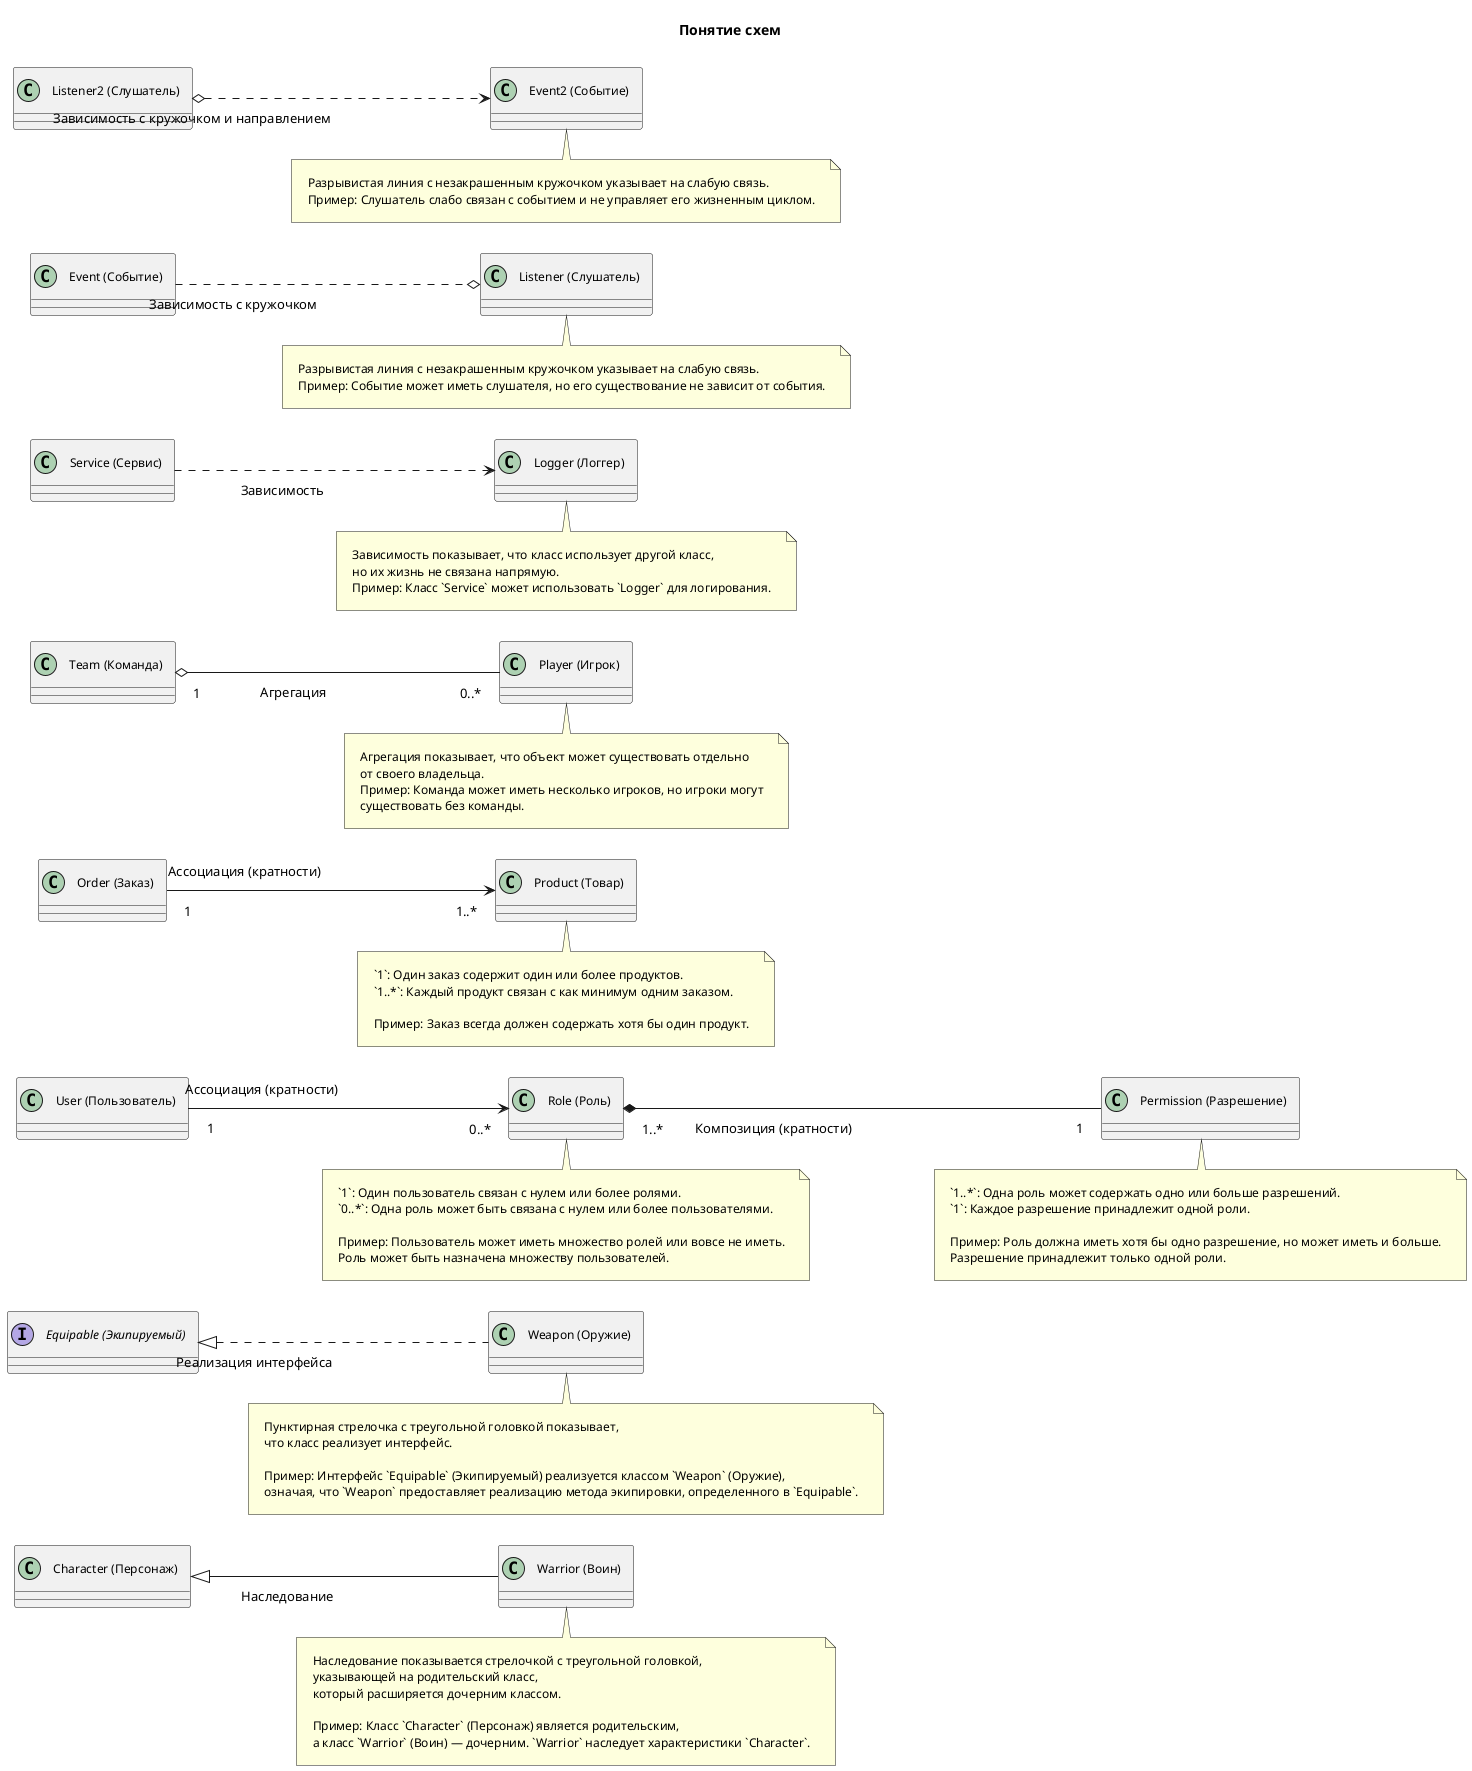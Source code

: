 @startuml
title Понятие схем

left to right direction

skinparam class {
  FontSize 12
  AttributeFontSize 12
  OperationFontSize 12
}
skinparam note {
  FontSize 12
}
skinparam arrow {
  Thickness 1
}
skinparam padding 10
skinparam linetype ortho
skinparam ranksep 50
skinparam nodesep 30

' -- Унаследование (наследование интерфейсов и классов) --
class Character as "Character (Персонаж)"
class Warrior as "Warrior (Воин)"

Character <|-- Warrior : Наследование
note bottom of Warrior : Наследование показывается стрелочкой с треугольной головкой,\nуказывающей на родительский класс,\nкоторый расширяется дочерним классом.\n\nПример: Класс `Character` (Персонаж) является родительским,\nа класс `Warrior` (Воин) — дочерним. `Warrior` наследует характеристики `Character`.

' -- Реализация интерфейса --
interface Equipable as "Equipable (Экипируемый)"
class Weapon as "Weapon (Оружие)"

Equipable <|.. Weapon : Реализация интерфейса
note bottom of Weapon : Пунктирная стрелочка с треугольной головкой показывает,\nчто класс реализует интерфейс.\n\nПример: Интерфейс `Equipable` (Экипируемый) реализуется классом `Weapon` (Оружие),\nозначая, что `Weapon` предоставляет реализацию метода экипировки, определенного в `Equipable`.

' -- Ассоциация с кратностями --
class User as "User (Пользователь)"
class Role as "Role (Роль)"

User "1" --> "0..*" Role : Ассоциация (кратности)
note bottom of Role : `1`: Один пользователь связан с нулем или более ролями.\n`0..*`: Одна роль может быть связана с нулем или более пользователями.\n\nПример: Пользователь может иметь множество ролей или вовсе не иметь.\nРоль может быть назначена множеству пользователей.

' -- Композиция с кратностями --
class Permission as "Permission (Разрешение)"
class Role as "Role (Роль)"

Role "1..*" *-- "1" Permission : Композиция (кратности)
note bottom of Permission : `1..*`: Одна роль может содержать одно или больше разрешений.\n`1`: Каждое разрешение принадлежит одной роли.\n\nПример: Роль должна иметь хотя бы одно разрешение, но может иметь и больше.\nРазрешение принадлежит только одной роли.

' -- Пример множественных зависимостей --
class Order as "Order (Заказ)"
class Product as "Product (Товар)"

Order "1" --> "1..*" Product : Ассоциация (кратности)
note bottom of Product : `1`: Один заказ содержит один или более продуктов.\n`1..*`: Каждый продукт связан с как минимум одним заказом.\n\nПример: Заказ всегда должен содержать хотя бы один продукт.

class Team as "Team (Команда)"
class Player as "Player (Игрок)"

Team "1" o-- "0..*" Player : Агрегация
note bottom of Player : Агрегация показывает, что объект может существовать отдельно\nот своего владельца.\nПример: Команда может иметь несколько игроков, но игроки могут\nсуществовать без команды.

class Service as "Service (Сервис)"
class Logger as "Logger (Логгер)"

Service ..> Logger : Зависимость
note bottom of Logger : Зависимость показывает, что класс использует другой класс,\nно их жизнь не связана напрямую.\nПример: Класс `Service` может использовать `Logger` для логирования.

' -- Добавление разрывистой линии с незакрашенным кружочком --
class Event as "Event (Событие)"
class Listener as "Listener (Слушатель)"

Event ..o Listener : Зависимость с кружочком
note bottom of Listener : Разрывистая линия с незакрашенным кружочком указывает на слабую связь.\nПример: Событие может иметь слушателя, но его существование не зависит от события.

' -- Добавление разрывистой линии с кружочком и направлением --
class Event2 as "Event2 (Событие)"
class Listener2 as "Listener2 (Слушатель)"

Listener2 o..> Event2 : Зависимость с кружочком и направлением
note bottom of Event2 : Разрывистая линия с незакрашенным кружочком указывает на слабую связь.\nПример: Слушатель слабо связан с событием и не управляет его жизненным циклом.


@enduml
